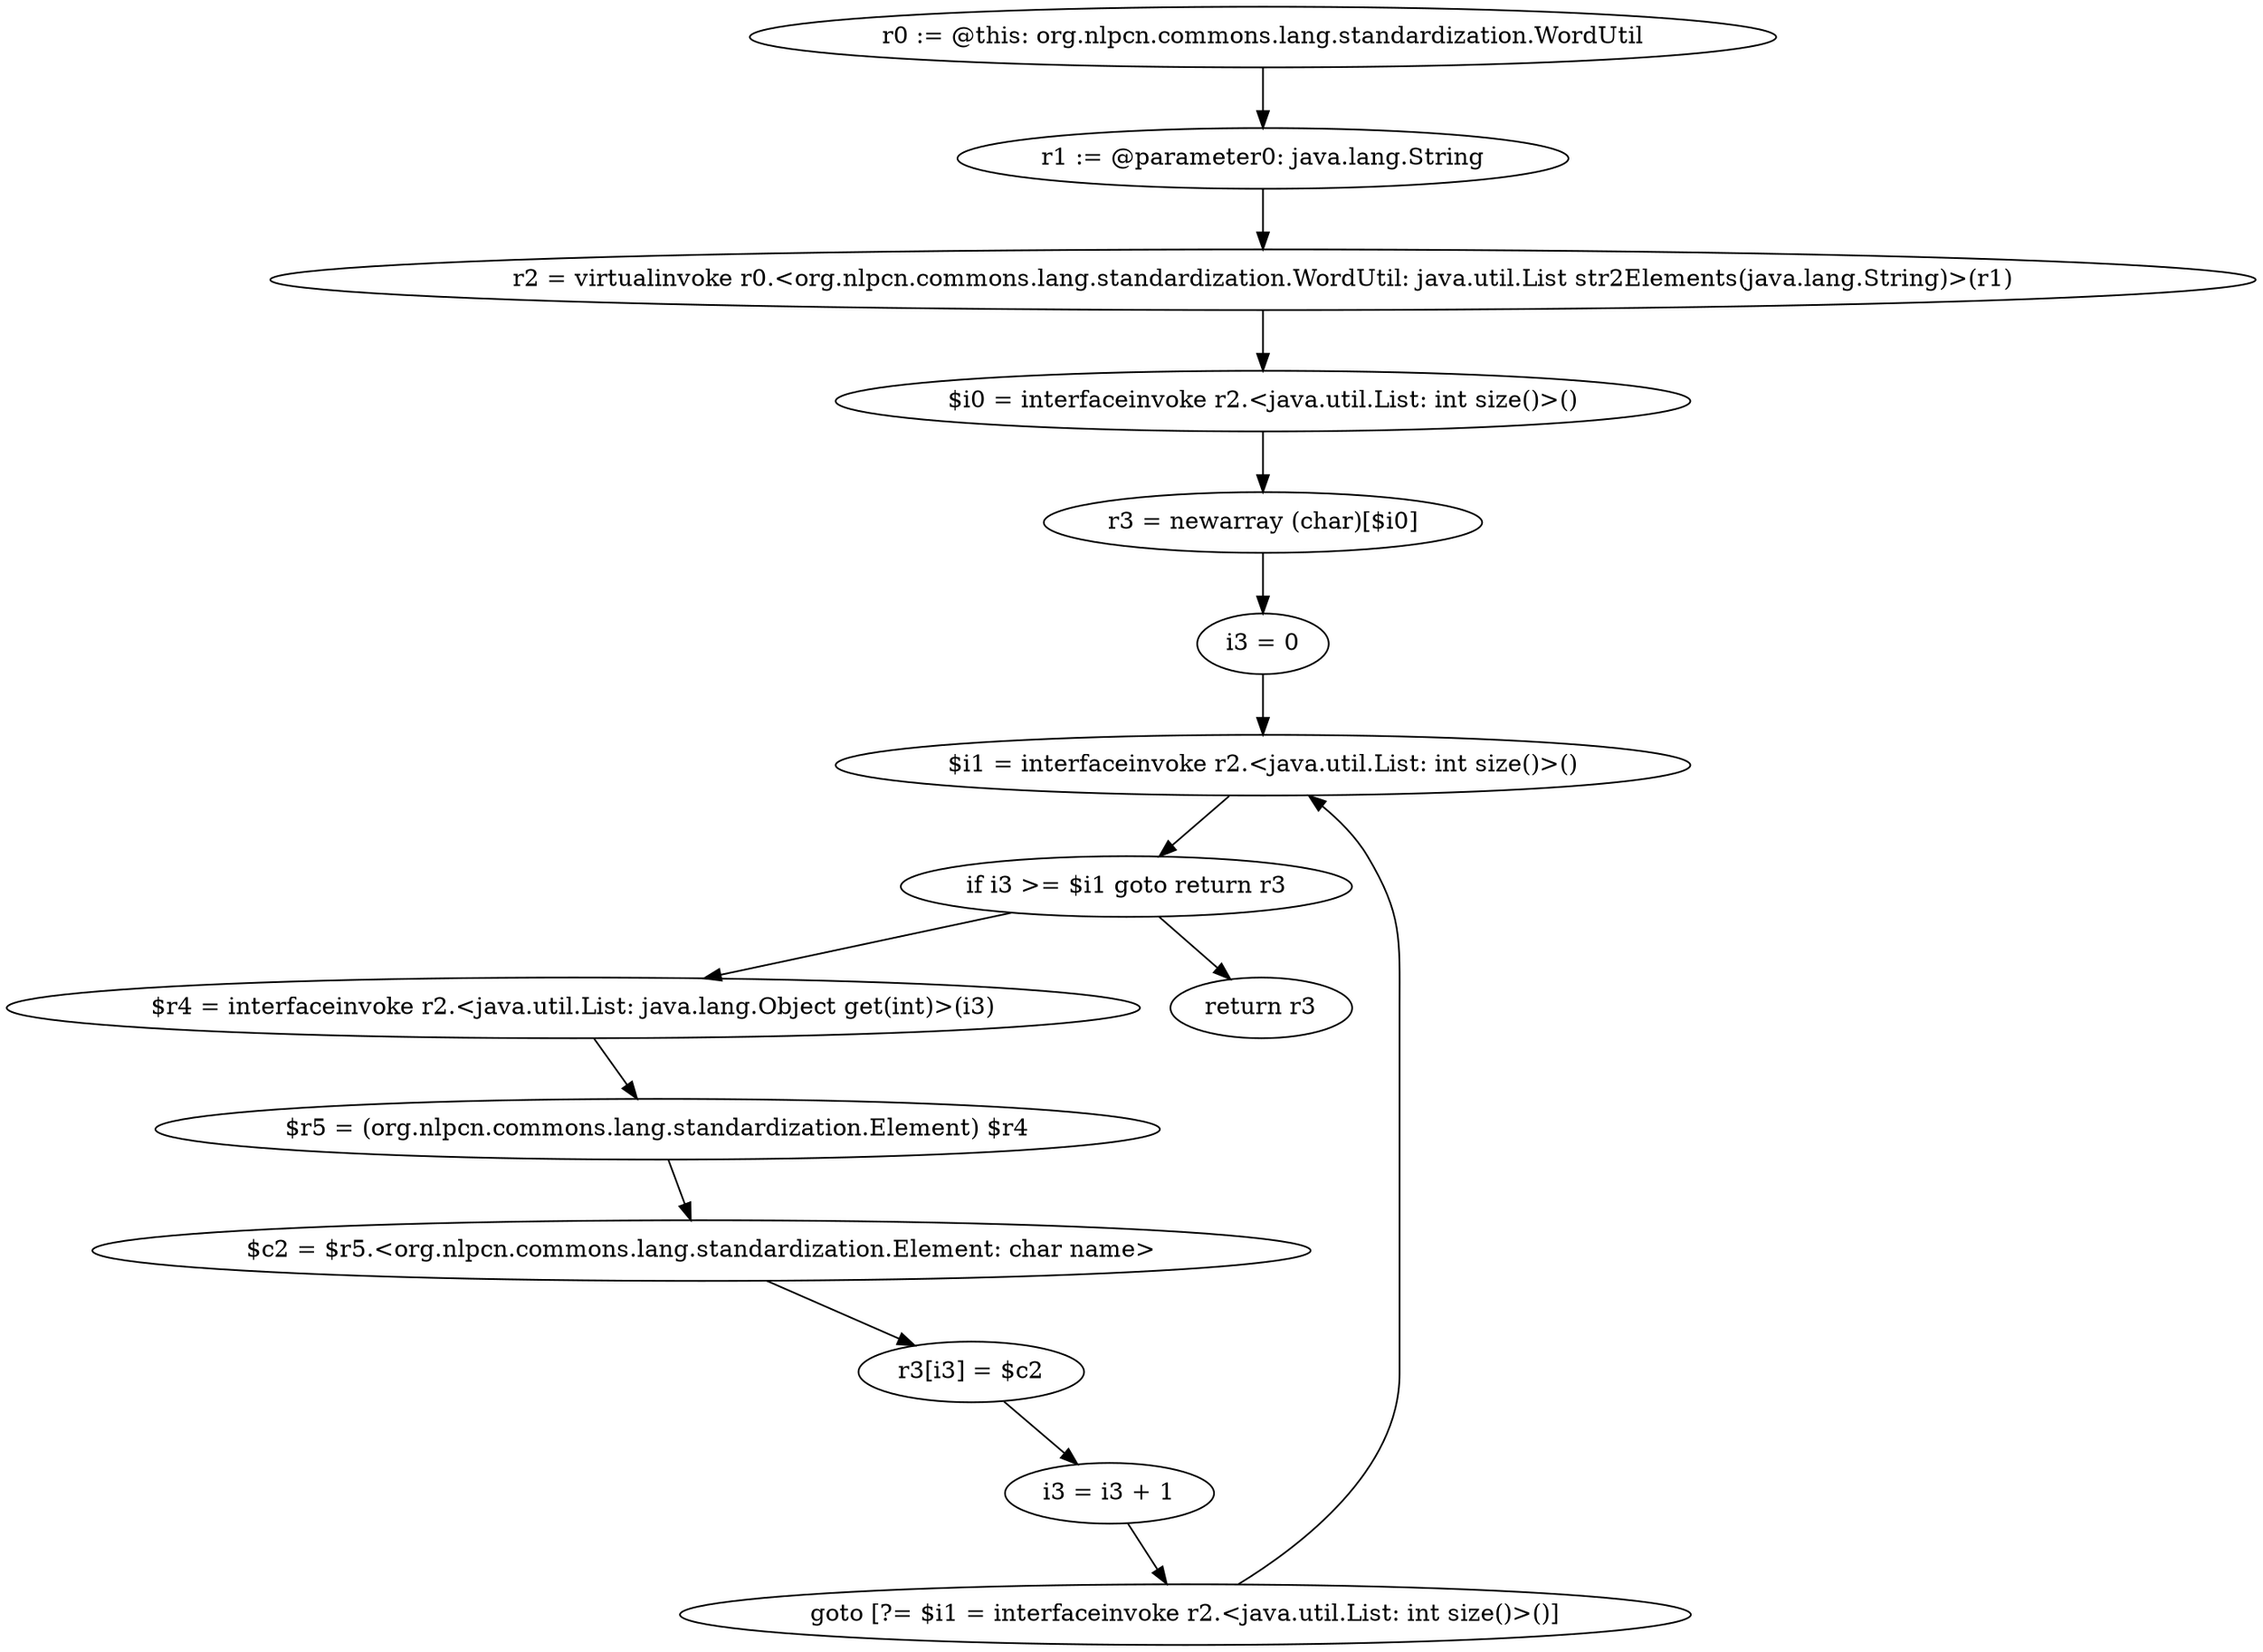digraph "unitGraph" {
    "r0 := @this: org.nlpcn.commons.lang.standardization.WordUtil"
    "r1 := @parameter0: java.lang.String"
    "r2 = virtualinvoke r0.<org.nlpcn.commons.lang.standardization.WordUtil: java.util.List str2Elements(java.lang.String)>(r1)"
    "$i0 = interfaceinvoke r2.<java.util.List: int size()>()"
    "r3 = newarray (char)[$i0]"
    "i3 = 0"
    "$i1 = interfaceinvoke r2.<java.util.List: int size()>()"
    "if i3 >= $i1 goto return r3"
    "$r4 = interfaceinvoke r2.<java.util.List: java.lang.Object get(int)>(i3)"
    "$r5 = (org.nlpcn.commons.lang.standardization.Element) $r4"
    "$c2 = $r5.<org.nlpcn.commons.lang.standardization.Element: char name>"
    "r3[i3] = $c2"
    "i3 = i3 + 1"
    "goto [?= $i1 = interfaceinvoke r2.<java.util.List: int size()>()]"
    "return r3"
    "r0 := @this: org.nlpcn.commons.lang.standardization.WordUtil"->"r1 := @parameter0: java.lang.String";
    "r1 := @parameter0: java.lang.String"->"r2 = virtualinvoke r0.<org.nlpcn.commons.lang.standardization.WordUtil: java.util.List str2Elements(java.lang.String)>(r1)";
    "r2 = virtualinvoke r0.<org.nlpcn.commons.lang.standardization.WordUtil: java.util.List str2Elements(java.lang.String)>(r1)"->"$i0 = interfaceinvoke r2.<java.util.List: int size()>()";
    "$i0 = interfaceinvoke r2.<java.util.List: int size()>()"->"r3 = newarray (char)[$i0]";
    "r3 = newarray (char)[$i0]"->"i3 = 0";
    "i3 = 0"->"$i1 = interfaceinvoke r2.<java.util.List: int size()>()";
    "$i1 = interfaceinvoke r2.<java.util.List: int size()>()"->"if i3 >= $i1 goto return r3";
    "if i3 >= $i1 goto return r3"->"$r4 = interfaceinvoke r2.<java.util.List: java.lang.Object get(int)>(i3)";
    "if i3 >= $i1 goto return r3"->"return r3";
    "$r4 = interfaceinvoke r2.<java.util.List: java.lang.Object get(int)>(i3)"->"$r5 = (org.nlpcn.commons.lang.standardization.Element) $r4";
    "$r5 = (org.nlpcn.commons.lang.standardization.Element) $r4"->"$c2 = $r5.<org.nlpcn.commons.lang.standardization.Element: char name>";
    "$c2 = $r5.<org.nlpcn.commons.lang.standardization.Element: char name>"->"r3[i3] = $c2";
    "r3[i3] = $c2"->"i3 = i3 + 1";
    "i3 = i3 + 1"->"goto [?= $i1 = interfaceinvoke r2.<java.util.List: int size()>()]";
    "goto [?= $i1 = interfaceinvoke r2.<java.util.List: int size()>()]"->"$i1 = interfaceinvoke r2.<java.util.List: int size()>()";
}
